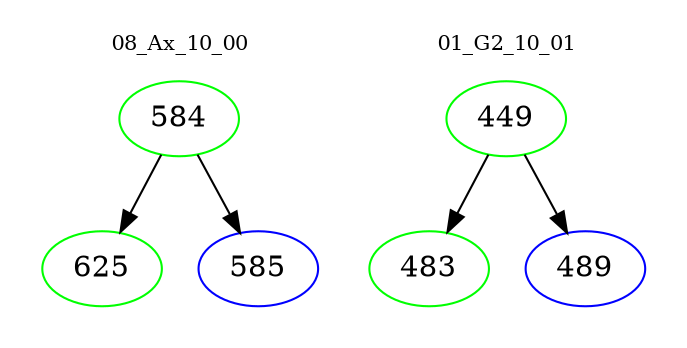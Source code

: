 digraph{
subgraph cluster_0 {
color = white
label = "08_Ax_10_00";
fontsize=10;
T0_584 [label="584", color="green"]
T0_584 -> T0_625 [color="black"]
T0_625 [label="625", color="green"]
T0_584 -> T0_585 [color="black"]
T0_585 [label="585", color="blue"]
}
subgraph cluster_1 {
color = white
label = "01_G2_10_01";
fontsize=10;
T1_449 [label="449", color="green"]
T1_449 -> T1_483 [color="black"]
T1_483 [label="483", color="green"]
T1_449 -> T1_489 [color="black"]
T1_489 [label="489", color="blue"]
}
}
